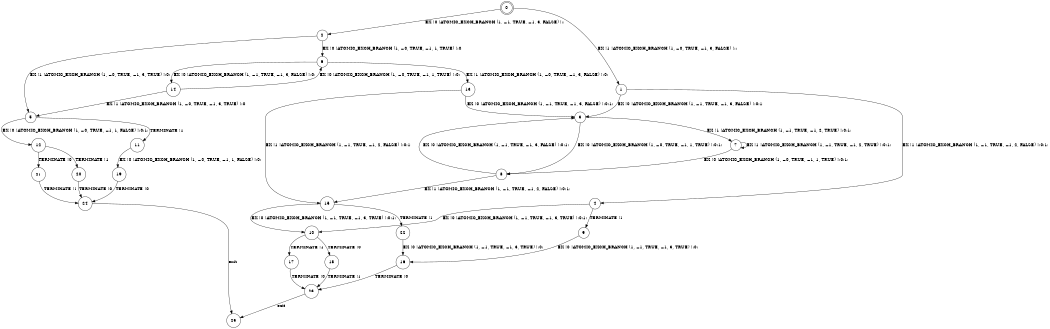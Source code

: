 digraph BCG {
size = "7, 10.5";
center = TRUE;
node [shape = circle];
0 [peripheries = 2];
0 -> 1 [label = "EX !1 !ATOMIC_EXCH_BRANCH (1, +0, TRUE, +1, 3, FALSE) !::"];
0 -> 2 [label = "EX !0 !ATOMIC_EXCH_BRANCH (1, +1, TRUE, +1, 3, FALSE) !::"];
1 -> 3 [label = "EX !0 !ATOMIC_EXCH_BRANCH (1, +1, TRUE, +1, 3, FALSE) !:0:1:"];
1 -> 4 [label = "EX !1 !ATOMIC_EXCH_BRANCH (1, +1, TRUE, +1, 2, FALSE) !:0:1:"];
2 -> 5 [label = "EX !1 !ATOMIC_EXCH_BRANCH (1, +0, TRUE, +1, 3, TRUE) !:0:"];
2 -> 6 [label = "EX !0 !ATOMIC_EXCH_BRANCH (1, +0, TRUE, +1, 1, TRUE) !:0:"];
3 -> 7 [label = "EX !1 !ATOMIC_EXCH_BRANCH (1, +1, TRUE, +1, 2, TRUE) !:0:1:"];
3 -> 8 [label = "EX !0 !ATOMIC_EXCH_BRANCH (1, +0, TRUE, +1, 1, TRUE) !:0:1:"];
4 -> 9 [label = "TERMINATE !1"];
4 -> 10 [label = "EX !0 !ATOMIC_EXCH_BRANCH (1, +1, TRUE, +1, 3, TRUE) !:0:1:"];
5 -> 11 [label = "TERMINATE !1"];
5 -> 12 [label = "EX !0 !ATOMIC_EXCH_BRANCH (1, +0, TRUE, +1, 1, FALSE) !:0:1:"];
6 -> 13 [label = "EX !1 !ATOMIC_EXCH_BRANCH (1, +0, TRUE, +1, 3, FALSE) !:0:"];
6 -> 14 [label = "EX !0 !ATOMIC_EXCH_BRANCH (1, +1, TRUE, +1, 3, FALSE) !:0:"];
7 -> 7 [label = "EX !1 !ATOMIC_EXCH_BRANCH (1, +1, TRUE, +1, 2, TRUE) !:0:1:"];
7 -> 8 [label = "EX !0 !ATOMIC_EXCH_BRANCH (1, +0, TRUE, +1, 1, TRUE) !:0:1:"];
8 -> 15 [label = "EX !1 !ATOMIC_EXCH_BRANCH (1, +1, TRUE, +1, 2, FALSE) !:0:1:"];
8 -> 3 [label = "EX !0 !ATOMIC_EXCH_BRANCH (1, +1, TRUE, +1, 3, FALSE) !:0:1:"];
9 -> 16 [label = "EX !0 !ATOMIC_EXCH_BRANCH (1, +1, TRUE, +1, 3, TRUE) !:0:"];
10 -> 17 [label = "TERMINATE !1"];
10 -> 18 [label = "TERMINATE !0"];
11 -> 19 [label = "EX !0 !ATOMIC_EXCH_BRANCH (1, +0, TRUE, +1, 1, FALSE) !:0:"];
12 -> 20 [label = "TERMINATE !1"];
12 -> 21 [label = "TERMINATE !0"];
13 -> 15 [label = "EX !1 !ATOMIC_EXCH_BRANCH (1, +1, TRUE, +1, 2, FALSE) !:0:1:"];
13 -> 3 [label = "EX !0 !ATOMIC_EXCH_BRANCH (1, +1, TRUE, +1, 3, FALSE) !:0:1:"];
14 -> 5 [label = "EX !1 !ATOMIC_EXCH_BRANCH (1, +0, TRUE, +1, 3, TRUE) !:0:"];
14 -> 6 [label = "EX !0 !ATOMIC_EXCH_BRANCH (1, +0, TRUE, +1, 1, TRUE) !:0:"];
15 -> 22 [label = "TERMINATE !1"];
15 -> 10 [label = "EX !0 !ATOMIC_EXCH_BRANCH (1, +1, TRUE, +1, 3, TRUE) !:0:1:"];
16 -> 23 [label = "TERMINATE !0"];
17 -> 23 [label = "TERMINATE !0"];
18 -> 23 [label = "TERMINATE !1"];
19 -> 24 [label = "TERMINATE !0"];
20 -> 24 [label = "TERMINATE !0"];
21 -> 24 [label = "TERMINATE !1"];
22 -> 16 [label = "EX !0 !ATOMIC_EXCH_BRANCH (1, +1, TRUE, +1, 3, TRUE) !:0:"];
23 -> 25 [label = "exit"];
24 -> 25 [label = "exit"];
}
